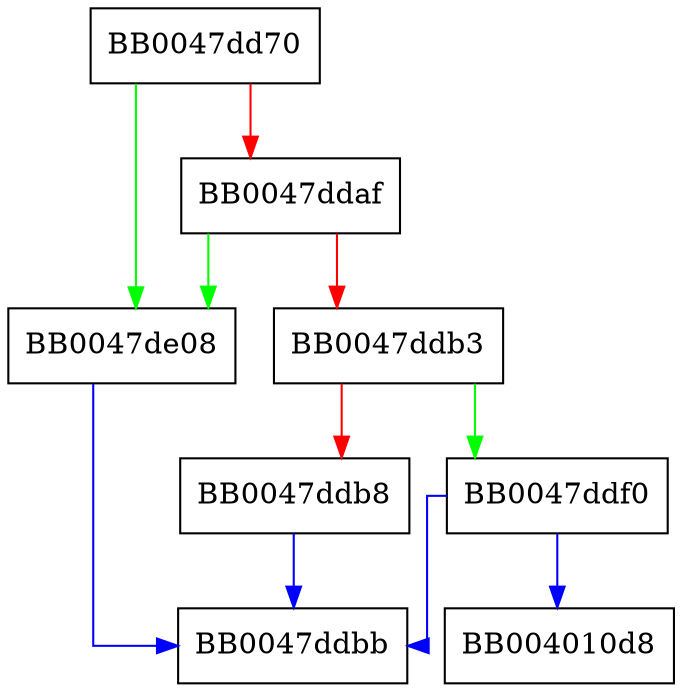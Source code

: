 digraph xname_sk_cmp {
  node [shape="box"];
  graph [splines=ortho];
  BB0047dd70 -> BB0047de08 [color="green"];
  BB0047dd70 -> BB0047ddaf [color="red"];
  BB0047ddaf -> BB0047de08 [color="green"];
  BB0047ddaf -> BB0047ddb3 [color="red"];
  BB0047ddb3 -> BB0047ddf0 [color="green"];
  BB0047ddb3 -> BB0047ddb8 [color="red"];
  BB0047ddb8 -> BB0047ddbb [color="blue"];
  BB0047ddf0 -> BB004010d8 [color="blue"];
  BB0047ddf0 -> BB0047ddbb [color="blue"];
  BB0047de08 -> BB0047ddbb [color="blue"];
}